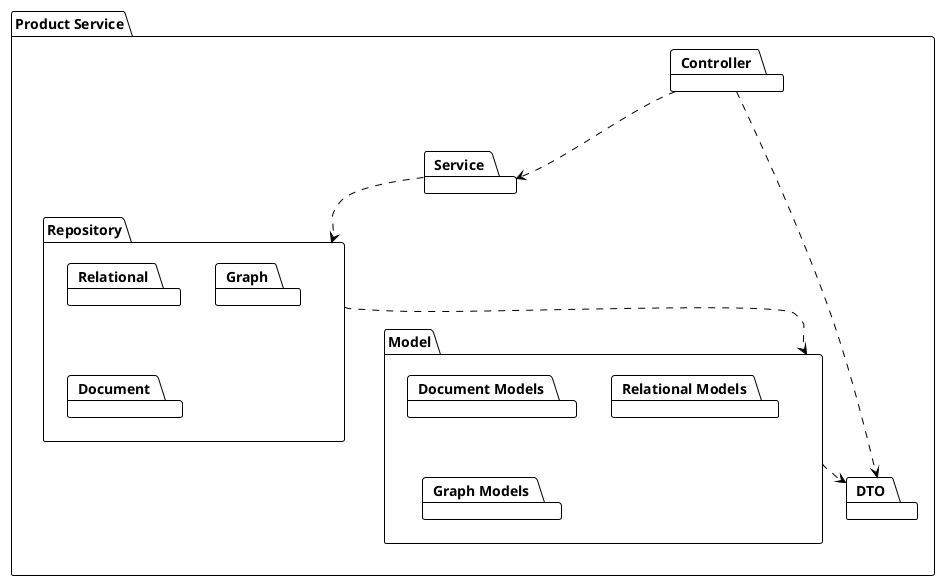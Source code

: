 @startuml
!theme plain

package "Product Service" {
    package "Controller"
    package "Service"
    package "DTO"
    package "Model" {
        package "Document Models"
        package "Relational Models"
        package "Graph Models"
    }
    package "Repository" {
        package "Relational"
        package "Graph"
        package "Document"
    }
}

[Controller] ..> [Service]
[Controller] ..> [DTO]
[Service] ..> [Repository]
[Repository] ..> Model
Model ..> [DTO]

@enduml
